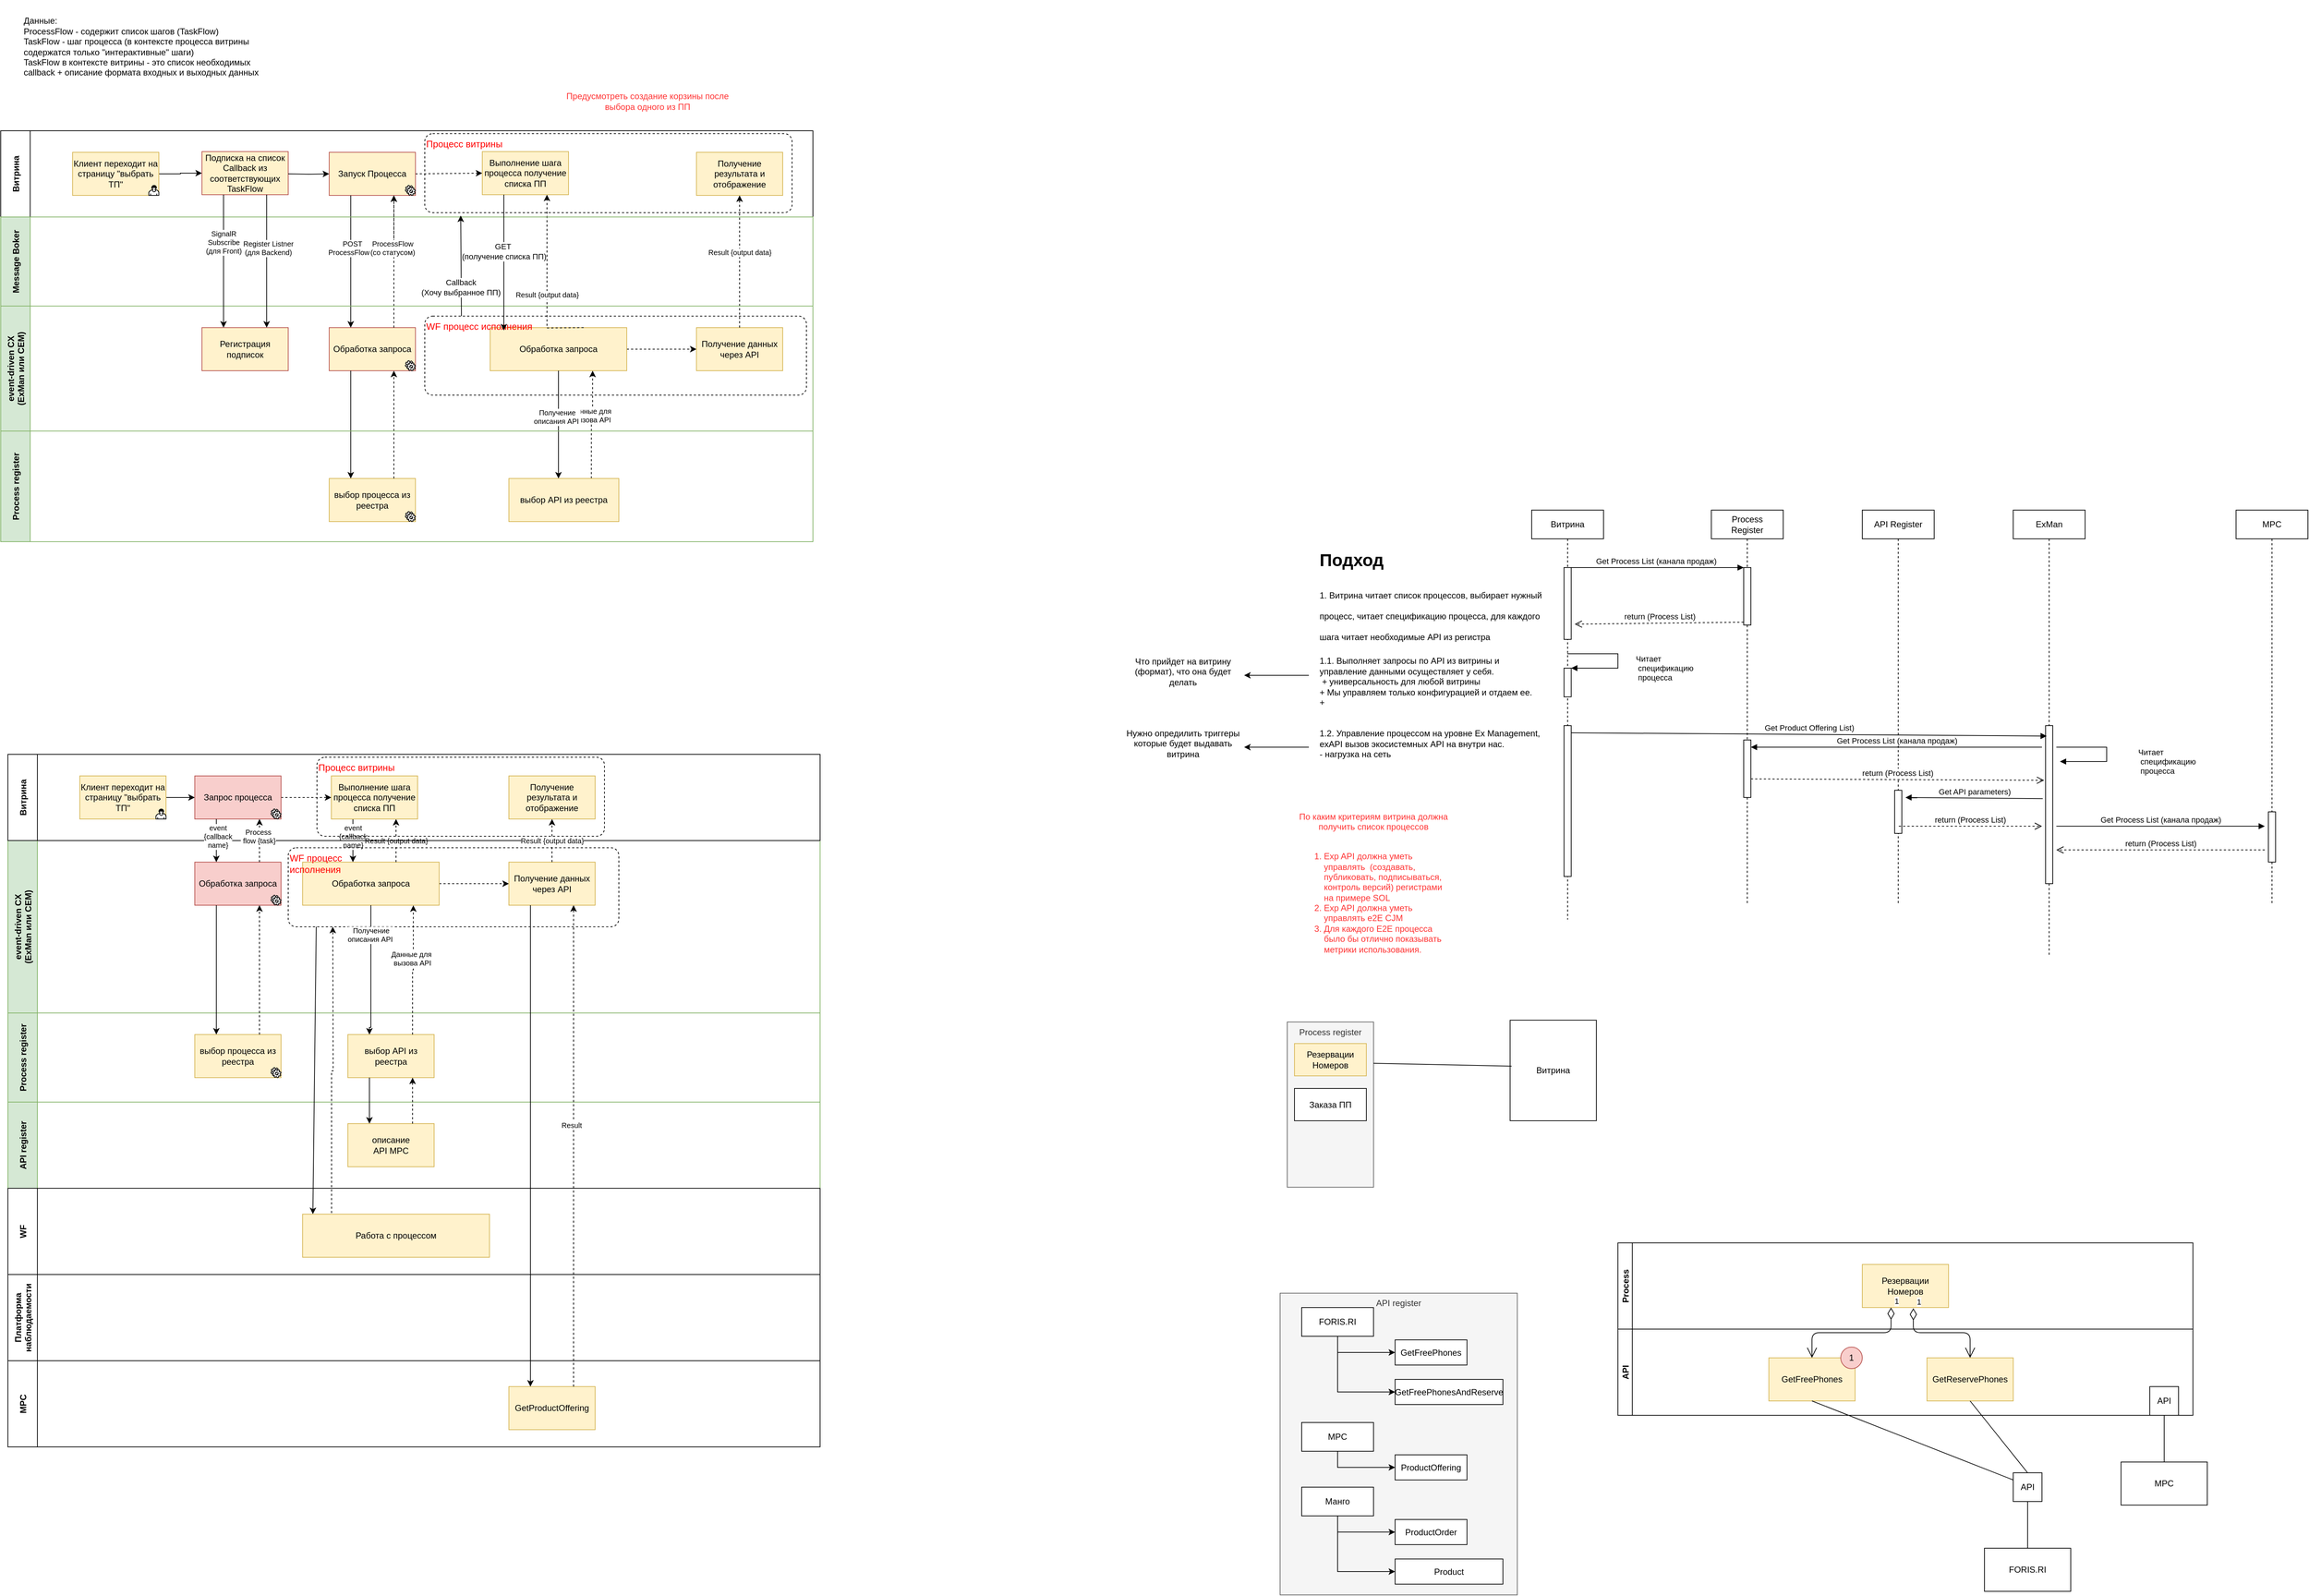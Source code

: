 <mxfile version="14.2.5" type="github">
  <diagram id="ampolG_5GsY7RyZEAxuc" name="Page-1">
    <mxGraphModel dx="3248" dy="2693" grid="1" gridSize="10" guides="1" tooltips="1" connect="1" arrows="1" fold="1" page="1" pageScale="1" pageWidth="827" pageHeight="1169" math="0" shadow="0">
      <root>
        <mxCell id="0" />
        <mxCell id="1" parent="0" />
        <mxCell id="I4ma-wWeDAZJkw1Mpciw-2" value="Резервации Номеров" style="rounded=0;whiteSpace=wrap;html=1;fillColor=#fff2cc;strokeColor=#d6b656;" parent="1" vertex="1">
          <mxGeometry x="580" y="440" width="120" height="60" as="geometry" />
        </mxCell>
        <mxCell id="I4ma-wWeDAZJkw1Mpciw-3" value="GetFreePhones" style="rounded=0;whiteSpace=wrap;html=1;fillColor=#fff2cc;strokeColor=#d6b656;" parent="1" vertex="1">
          <mxGeometry x="450" y="570" width="120" height="60" as="geometry" />
        </mxCell>
        <mxCell id="I4ma-wWeDAZJkw1Mpciw-4" value="GetReservePhones" style="rounded=0;whiteSpace=wrap;html=1;fillColor=#fff2cc;strokeColor=#d6b656;" parent="1" vertex="1">
          <mxGeometry x="670" y="570" width="120" height="60" as="geometry" />
        </mxCell>
        <mxCell id="I4ma-wWeDAZJkw1Mpciw-6" value="1" style="endArrow=open;html=1;endSize=12;startArrow=diamondThin;startSize=14;startFill=0;edgeStyle=orthogonalEdgeStyle;align=left;verticalAlign=bottom;exitX=0.333;exitY=1;exitDx=0;exitDy=0;exitPerimeter=0;" parent="1" source="I4ma-wWeDAZJkw1Mpciw-2" target="I4ma-wWeDAZJkw1Mpciw-3" edge="1">
          <mxGeometry x="-1" y="3" relative="1" as="geometry">
            <mxPoint x="500" y="740" as="sourcePoint" />
            <mxPoint x="670" y="740" as="targetPoint" />
          </mxGeometry>
        </mxCell>
        <mxCell id="I4ma-wWeDAZJkw1Mpciw-7" value="1" style="endArrow=open;html=1;endSize=12;startArrow=diamondThin;startSize=14;startFill=0;edgeStyle=orthogonalEdgeStyle;align=left;verticalAlign=bottom;exitX=0.592;exitY=1.017;exitDx=0;exitDy=0;exitPerimeter=0;" parent="1" source="I4ma-wWeDAZJkw1Mpciw-2" target="I4ma-wWeDAZJkw1Mpciw-4" edge="1">
          <mxGeometry x="-1" y="3" relative="1" as="geometry">
            <mxPoint x="599.96" y="490" as="sourcePoint" />
            <mxPoint x="520" y="580" as="targetPoint" />
          </mxGeometry>
        </mxCell>
        <mxCell id="I4ma-wWeDAZJkw1Mpciw-10" value="Витрина" style="rounded=0;whiteSpace=wrap;html=1;" parent="1" vertex="1">
          <mxGeometry x="90" y="100" width="120" height="140" as="geometry" />
        </mxCell>
        <mxCell id="I4ma-wWeDAZJkw1Mpciw-11" value="MPC" style="rounded=0;whiteSpace=wrap;html=1;" parent="1" vertex="1">
          <mxGeometry x="940" y="715" width="120" height="60" as="geometry" />
        </mxCell>
        <mxCell id="I4ma-wWeDAZJkw1Mpciw-12" value="API" style="whiteSpace=wrap;html=1;aspect=fixed;" parent="1" vertex="1">
          <mxGeometry x="980" y="610" width="40" height="40" as="geometry" />
        </mxCell>
        <mxCell id="I4ma-wWeDAZJkw1Mpciw-14" value="" style="endArrow=none;html=1;exitX=0.5;exitY=0;exitDx=0;exitDy=0;entryX=0.5;entryY=1;entryDx=0;entryDy=0;" parent="1" source="I4ma-wWeDAZJkw1Mpciw-11" target="I4ma-wWeDAZJkw1Mpciw-12" edge="1">
          <mxGeometry width="50" height="50" relative="1" as="geometry">
            <mxPoint x="610" y="550" as="sourcePoint" />
            <mxPoint x="660" y="500" as="targetPoint" />
          </mxGeometry>
        </mxCell>
        <mxCell id="I4ma-wWeDAZJkw1Mpciw-16" value="Process register" style="rounded=0;whiteSpace=wrap;html=1;verticalAlign=top;fillColor=#f5f5f5;strokeColor=#666666;fontColor=#333333;" parent="1" vertex="1">
          <mxGeometry x="-220" y="102.5" width="120" height="230" as="geometry" />
        </mxCell>
        <mxCell id="I4ma-wWeDAZJkw1Mpciw-17" value="Резервации Номеров" style="rounded=0;whiteSpace=wrap;html=1;fillColor=#fff2cc;strokeColor=#d6b656;" parent="1" vertex="1">
          <mxGeometry x="-210" y="132.5" width="100" height="45" as="geometry" />
        </mxCell>
        <mxCell id="I4ma-wWeDAZJkw1Mpciw-18" value="Заказа ПП" style="rounded=0;whiteSpace=wrap;html=1;" parent="1" vertex="1">
          <mxGeometry x="-210" y="195" width="100" height="45" as="geometry" />
        </mxCell>
        <mxCell id="I4ma-wWeDAZJkw1Mpciw-21" value="Витрина" style="shape=umlLifeline;perimeter=lifelinePerimeter;whiteSpace=wrap;html=1;container=1;collapsible=0;recursiveResize=0;outlineConnect=0;" parent="1" vertex="1">
          <mxGeometry x="120" y="-610" width="100" height="570" as="geometry" />
        </mxCell>
        <mxCell id="I4ma-wWeDAZJkw1Mpciw-26" value="" style="html=1;points=[];perimeter=orthogonalPerimeter;" parent="I4ma-wWeDAZJkw1Mpciw-21" vertex="1">
          <mxGeometry x="45" y="80" width="10" height="100" as="geometry" />
        </mxCell>
        <mxCell id="I4ma-wWeDAZJkw1Mpciw-54" value="" style="html=1;points=[];perimeter=orthogonalPerimeter;fontColor=#000000;" parent="I4ma-wWeDAZJkw1Mpciw-21" vertex="1">
          <mxGeometry x="45" y="300" width="10" height="210" as="geometry" />
        </mxCell>
        <mxCell id="I4ma-wWeDAZJkw1Mpciw-22" value="Process&lt;br&gt;Register" style="shape=umlLifeline;perimeter=lifelinePerimeter;whiteSpace=wrap;html=1;container=1;collapsible=0;recursiveResize=0;outlineConnect=0;" parent="1" vertex="1">
          <mxGeometry x="370" y="-610" width="100" height="550" as="geometry" />
        </mxCell>
        <mxCell id="I4ma-wWeDAZJkw1Mpciw-27" value="" style="html=1;points=[];perimeter=orthogonalPerimeter;" parent="I4ma-wWeDAZJkw1Mpciw-22" vertex="1">
          <mxGeometry x="45" y="80" width="10" height="80" as="geometry" />
        </mxCell>
        <mxCell id="6xk-dBPFCgzjhm5DXFw_-33" value="" style="html=1;points=[];perimeter=orthogonalPerimeter;" parent="I4ma-wWeDAZJkw1Mpciw-22" vertex="1">
          <mxGeometry x="45" y="320" width="10" height="80" as="geometry" />
        </mxCell>
        <mxCell id="I4ma-wWeDAZJkw1Mpciw-28" value="Get Process List (канала продаж)" style="html=1;verticalAlign=bottom;endArrow=block;entryX=0;entryY=0;" parent="1" source="I4ma-wWeDAZJkw1Mpciw-21" target="I4ma-wWeDAZJkw1Mpciw-27" edge="1">
          <mxGeometry relative="1" as="geometry">
            <mxPoint x="95" y="-420" as="sourcePoint" />
          </mxGeometry>
        </mxCell>
        <mxCell id="I4ma-wWeDAZJkw1Mpciw-29" value="return (Process List)" style="html=1;verticalAlign=bottom;endArrow=open;dashed=1;endSize=8;exitX=0;exitY=0.95;entryX=1.5;entryY=0.788;entryDx=0;entryDy=0;entryPerimeter=0;" parent="1" source="I4ma-wWeDAZJkw1Mpciw-27" target="I4ma-wWeDAZJkw1Mpciw-26" edge="1">
          <mxGeometry relative="1" as="geometry">
            <mxPoint x="95" y="-344" as="targetPoint" />
          </mxGeometry>
        </mxCell>
        <mxCell id="I4ma-wWeDAZJkw1Mpciw-30" value="" style="endArrow=none;html=1;exitX=1;exitY=0.25;exitDx=0;exitDy=0;entryX=0.017;entryY=0.457;entryDx=0;entryDy=0;entryPerimeter=0;" parent="1" source="I4ma-wWeDAZJkw1Mpciw-16" target="I4ma-wWeDAZJkw1Mpciw-10" edge="1">
          <mxGeometry width="50" height="50" relative="1" as="geometry">
            <mxPoint x="-10" y="202.5" as="sourcePoint" />
            <mxPoint x="40" y="152.5" as="targetPoint" />
          </mxGeometry>
        </mxCell>
        <mxCell id="I4ma-wWeDAZJkw1Mpciw-31" value="По каким критериям витрина должна получить список процессов&lt;br&gt;&lt;br&gt;&lt;div style=&quot;text-align: left&quot;&gt;&lt;ol&gt;&lt;li&gt;Exp API должна уметь управлять&amp;nbsp; (создавать, публиковать, подписываться, контроль версий) регистрами на примере SOL&lt;/li&gt;&lt;li&gt;Exp API должна уметь управлять e2E CJM&lt;/li&gt;&lt;li&gt;Для каждого E2E процесса было бы отлично показывать метрики использования.&lt;/li&gt;&lt;/ol&gt;&lt;/div&gt;" style="text;html=1;strokeColor=none;fillColor=none;align=center;verticalAlign=middle;whiteSpace=wrap;rounded=0;fontColor=#FF3333;" parent="1" vertex="1">
          <mxGeometry x="-210" y="-190" width="220" height="210" as="geometry" />
        </mxCell>
        <mxCell id="I4ma-wWeDAZJkw1Mpciw-32" value="FORIS.RI" style="rounded=0;whiteSpace=wrap;html=1;" parent="1" vertex="1">
          <mxGeometry x="750" y="835" width="120" height="60" as="geometry" />
        </mxCell>
        <mxCell id="I4ma-wWeDAZJkw1Mpciw-33" value="API" style="whiteSpace=wrap;html=1;aspect=fixed;" parent="1" vertex="1">
          <mxGeometry x="790" y="730" width="40" height="40" as="geometry" />
        </mxCell>
        <mxCell id="I4ma-wWeDAZJkw1Mpciw-34" value="" style="endArrow=none;html=1;exitX=0.5;exitY=0;exitDx=0;exitDy=0;entryX=0.5;entryY=1;entryDx=0;entryDy=0;" parent="1" source="I4ma-wWeDAZJkw1Mpciw-32" target="I4ma-wWeDAZJkw1Mpciw-33" edge="1">
          <mxGeometry width="50" height="50" relative="1" as="geometry">
            <mxPoint x="420" y="670" as="sourcePoint" />
            <mxPoint x="470" y="620" as="targetPoint" />
          </mxGeometry>
        </mxCell>
        <mxCell id="I4ma-wWeDAZJkw1Mpciw-35" value="" style="endArrow=none;html=1;fontColor=#FF3333;exitX=0.5;exitY=1;exitDx=0;exitDy=0;entryX=0;entryY=0.25;entryDx=0;entryDy=0;" parent="1" source="I4ma-wWeDAZJkw1Mpciw-3" target="I4ma-wWeDAZJkw1Mpciw-33" edge="1">
          <mxGeometry width="50" height="50" relative="1" as="geometry">
            <mxPoint x="680" y="690" as="sourcePoint" />
            <mxPoint x="730" y="640" as="targetPoint" />
          </mxGeometry>
        </mxCell>
        <mxCell id="I4ma-wWeDAZJkw1Mpciw-36" value="" style="endArrow=none;html=1;fontColor=#FF3333;exitX=0.5;exitY=1;exitDx=0;exitDy=0;entryX=0.5;entryY=0;entryDx=0;entryDy=0;" parent="1" source="I4ma-wWeDAZJkw1Mpciw-4" target="I4ma-wWeDAZJkw1Mpciw-33" edge="1">
          <mxGeometry width="50" height="50" relative="1" as="geometry">
            <mxPoint x="520" y="640" as="sourcePoint" />
            <mxPoint x="800" y="750" as="targetPoint" />
          </mxGeometry>
        </mxCell>
        <mxCell id="I4ma-wWeDAZJkw1Mpciw-37" value="API register" style="rounded=0;whiteSpace=wrap;html=1;verticalAlign=top;fillColor=#f5f5f5;strokeColor=#666666;fontColor=#333333;" parent="1" vertex="1">
          <mxGeometry x="-230" y="480" width="330" height="420" as="geometry" />
        </mxCell>
        <mxCell id="6xk-dBPFCgzjhm5DXFw_-3" style="edgeStyle=orthogonalEdgeStyle;rounded=0;orthogonalLoop=1;jettySize=auto;html=1;exitX=0.5;exitY=1;exitDx=0;exitDy=0;entryX=0;entryY=0.5;entryDx=0;entryDy=0;" parent="1" source="I4ma-wWeDAZJkw1Mpciw-38" target="I4ma-wWeDAZJkw1Mpciw-40" edge="1">
          <mxGeometry relative="1" as="geometry" />
        </mxCell>
        <mxCell id="6xk-dBPFCgzjhm5DXFw_-4" style="edgeStyle=orthogonalEdgeStyle;rounded=0;orthogonalLoop=1;jettySize=auto;html=1;exitX=0.5;exitY=1;exitDx=0;exitDy=0;entryX=0;entryY=0.5;entryDx=0;entryDy=0;" parent="1" source="I4ma-wWeDAZJkw1Mpciw-38" target="I4ma-wWeDAZJkw1Mpciw-41" edge="1">
          <mxGeometry relative="1" as="geometry" />
        </mxCell>
        <mxCell id="I4ma-wWeDAZJkw1Mpciw-38" value="FORIS.RI" style="rounded=0;whiteSpace=wrap;html=1;" parent="1" vertex="1">
          <mxGeometry x="-200" y="500" width="100" height="40" as="geometry" />
        </mxCell>
        <mxCell id="I4ma-wWeDAZJkw1Mpciw-40" value="&lt;span style=&quot;color: rgb(0 , 0 , 0)&quot;&gt;GetFreePhones&lt;/span&gt;" style="rounded=0;whiteSpace=wrap;html=1;fontColor=#FF3333;" parent="1" vertex="1">
          <mxGeometry x="-70" y="545" width="100" height="35" as="geometry" />
        </mxCell>
        <mxCell id="I4ma-wWeDAZJkw1Mpciw-41" value="&lt;font color=&quot;#000000&quot;&gt;GetFreePhonesAndReserve&lt;/font&gt;" style="rounded=0;whiteSpace=wrap;html=1;fontColor=#FF3333;" parent="1" vertex="1">
          <mxGeometry x="-70" y="600" width="150" height="35" as="geometry" />
        </mxCell>
        <mxCell id="I4ma-wWeDAZJkw1Mpciw-45" value="1" style="ellipse;whiteSpace=wrap;html=1;aspect=fixed;fillColor=#f8cecc;strokeColor=#b85450;" parent="1" vertex="1">
          <mxGeometry x="550" y="555" width="30" height="30" as="geometry" />
        </mxCell>
        <mxCell id="I4ma-wWeDAZJkw1Mpciw-51" value="Читает&lt;br&gt;&amp;nbsp;спецификацию&lt;br&gt;&amp;nbsp;процесса" style="edgeStyle=orthogonalEdgeStyle;html=1;align=left;spacingLeft=2;endArrow=block;rounded=0;entryX=1;entryY=0;fontColor=#000000;strokeColor=#000000;" parent="1" edge="1">
          <mxGeometry x="0.164" y="-20" relative="1" as="geometry">
            <mxPoint x="169.5" y="-410" as="sourcePoint" />
            <Array as="points">
              <mxPoint x="240" y="-410" />
              <mxPoint x="240" y="-390" />
            </Array>
            <mxPoint x="175" y="-390" as="targetPoint" />
            <mxPoint x="21" y="20" as="offset" />
          </mxGeometry>
        </mxCell>
        <mxCell id="I4ma-wWeDAZJkw1Mpciw-52" value="" style="html=1;points=[];perimeter=orthogonalPerimeter;fontColor=#FF3333;" parent="1" vertex="1">
          <mxGeometry x="165" y="-390" width="10" height="40" as="geometry" />
        </mxCell>
        <mxCell id="I4ma-wWeDAZJkw1Mpciw-55" value="API Register" style="shape=umlLifeline;perimeter=lifelinePerimeter;whiteSpace=wrap;html=1;container=1;collapsible=0;recursiveResize=0;outlineConnect=0;" parent="1" vertex="1">
          <mxGeometry x="580" y="-610" width="100" height="550" as="geometry" />
        </mxCell>
        <mxCell id="6xk-dBPFCgzjhm5DXFw_-34" value="" style="html=1;points=[];perimeter=orthogonalPerimeter;" parent="I4ma-wWeDAZJkw1Mpciw-55" vertex="1">
          <mxGeometry x="45" y="390" width="10" height="60" as="geometry" />
        </mxCell>
        <mxCell id="I4ma-wWeDAZJkw1Mpciw-59" value="&lt;h1&gt;&lt;span&gt;Подход&lt;/span&gt;&lt;/h1&gt;&lt;h1&gt;&lt;span style=&quot;font-size: 12px ; font-weight: normal&quot;&gt;1. Витрина читает список &lt;/span&gt;&lt;span style=&quot;font-size: 12px ; font-weight: 400&quot;&gt;процессов&lt;/span&gt;&lt;span style=&quot;font-size: 12px ; font-weight: normal&quot;&gt;, &lt;/span&gt;&lt;span style=&quot;font-size: 12px ; font-weight: 400&quot;&gt;выбирает&lt;/span&gt;&lt;span style=&quot;font-size: 12px ; font-weight: normal&quot;&gt;&amp;nbsp;нужный процесс, читает спецификацию процесса, для каждого шага читает необходимые API из регистра&lt;/span&gt;&lt;/h1&gt;&lt;div&gt;&lt;span style=&quot;font-size: 12px ; font-weight: normal&quot;&gt;1.1. Выполняет запросы по API из витрины и управление данными осуществляет у себя.&amp;nbsp;&lt;/span&gt;&lt;/div&gt;&lt;div&gt;&lt;span style=&quot;font-size: 12px ; font-weight: normal&quot;&gt;&amp;nbsp;+ универсальность для любой витрины&lt;/span&gt;&lt;/div&gt;&lt;div&gt;&lt;span style=&quot;font-size: 12px ; font-weight: normal&quot;&gt;+ Мы управляем только конфигурацией и отдаем ее.&lt;/span&gt;&lt;/div&gt;&lt;div&gt;&lt;span style=&quot;font-size: 12px ; font-weight: normal&quot;&gt;+&amp;nbsp;&lt;/span&gt;&lt;/div&gt;&lt;div&gt;&lt;span style=&quot;font-size: 12px ; font-weight: normal&quot;&gt;&lt;br&gt;&lt;/span&gt;&lt;/div&gt;&lt;div&gt;&lt;span style=&quot;font-size: 12px ; font-weight: normal&quot;&gt;&lt;br&gt;&lt;/span&gt;&lt;/div&gt;&lt;div&gt;&lt;span style=&quot;font-size: 12px ; font-weight: normal&quot;&gt;1.2. Управление процессом на уровне Ex Management,&lt;/span&gt;&lt;/div&gt;&lt;div&gt;&lt;span style=&quot;font-size: 12px ; font-weight: normal&quot;&gt;exAPI вызов экосистемных API на внутри нас.&lt;/span&gt;&lt;/div&gt;&lt;div&gt;&lt;span style=&quot;font-size: 12px ; font-weight: normal&quot;&gt;- нагрузка на сеть&lt;/span&gt;&lt;/div&gt;&lt;div&gt;&lt;span style=&quot;font-size: 12px ; font-weight: normal&quot;&gt;&lt;br&gt;&lt;/span&gt;&lt;/div&gt;" style="text;html=1;strokeColor=none;fillColor=none;spacing=5;spacingTop=-20;whiteSpace=wrap;overflow=hidden;rounded=0;fontColor=#000000;" parent="1" vertex="1">
          <mxGeometry x="-180" y="-560" width="320" height="360" as="geometry" />
        </mxCell>
        <mxCell id="6xk-dBPFCgzjhm5DXFw_-7" style="edgeStyle=orthogonalEdgeStyle;rounded=0;orthogonalLoop=1;jettySize=auto;html=1;exitX=0.5;exitY=1;exitDx=0;exitDy=0;entryX=0;entryY=0.5;entryDx=0;entryDy=0;" parent="1" source="6xk-dBPFCgzjhm5DXFw_-9" target="6xk-dBPFCgzjhm5DXFw_-10" edge="1">
          <mxGeometry relative="1" as="geometry" />
        </mxCell>
        <mxCell id="6xk-dBPFCgzjhm5DXFw_-9" value="MPC" style="rounded=0;whiteSpace=wrap;html=1;" parent="1" vertex="1">
          <mxGeometry x="-200" y="660" width="100" height="40" as="geometry" />
        </mxCell>
        <mxCell id="6xk-dBPFCgzjhm5DXFw_-10" value="&lt;font color=&quot;#000000&quot;&gt;ProductOffering&lt;/font&gt;" style="rounded=0;whiteSpace=wrap;html=1;fontColor=#FF3333;" parent="1" vertex="1">
          <mxGeometry x="-70" y="705" width="100" height="35" as="geometry" />
        </mxCell>
        <mxCell id="6xk-dBPFCgzjhm5DXFw_-13" style="edgeStyle=orthogonalEdgeStyle;rounded=0;orthogonalLoop=1;jettySize=auto;html=1;exitX=0.5;exitY=1;exitDx=0;exitDy=0;entryX=0;entryY=0.5;entryDx=0;entryDy=0;" parent="1" source="6xk-dBPFCgzjhm5DXFw_-15" target="6xk-dBPFCgzjhm5DXFw_-16" edge="1">
          <mxGeometry relative="1" as="geometry" />
        </mxCell>
        <mxCell id="6xk-dBPFCgzjhm5DXFw_-14" style="edgeStyle=orthogonalEdgeStyle;rounded=0;orthogonalLoop=1;jettySize=auto;html=1;exitX=0.5;exitY=1;exitDx=0;exitDy=0;entryX=0;entryY=0.5;entryDx=0;entryDy=0;" parent="1" source="6xk-dBPFCgzjhm5DXFw_-15" target="6xk-dBPFCgzjhm5DXFw_-17" edge="1">
          <mxGeometry relative="1" as="geometry" />
        </mxCell>
        <mxCell id="6xk-dBPFCgzjhm5DXFw_-15" value="Манго" style="rounded=0;whiteSpace=wrap;html=1;" parent="1" vertex="1">
          <mxGeometry x="-200" y="750" width="100" height="40" as="geometry" />
        </mxCell>
        <mxCell id="6xk-dBPFCgzjhm5DXFw_-16" value="&lt;span style=&quot;color: rgb(0 , 0 , 0)&quot;&gt;ProductOrder&lt;/span&gt;" style="rounded=0;whiteSpace=wrap;html=1;fontColor=#FF3333;" parent="1" vertex="1">
          <mxGeometry x="-70" y="795" width="100" height="35" as="geometry" />
        </mxCell>
        <mxCell id="6xk-dBPFCgzjhm5DXFw_-17" value="&lt;font color=&quot;#000000&quot;&gt;Product&lt;/font&gt;" style="rounded=0;whiteSpace=wrap;html=1;fontColor=#FF3333;" parent="1" vertex="1">
          <mxGeometry x="-70" y="850" width="150" height="35" as="geometry" />
        </mxCell>
        <mxCell id="6xk-dBPFCgzjhm5DXFw_-18" value="Process" style="swimlane;startSize=20;horizontal=0;" parent="1" vertex="1">
          <mxGeometry x="240" y="410" width="800" height="120" as="geometry" />
        </mxCell>
        <mxCell id="6xk-dBPFCgzjhm5DXFw_-19" value="API" style="swimlane;startSize=20;horizontal=0;" parent="1" vertex="1">
          <mxGeometry x="240" y="530" width="800" height="120" as="geometry" />
        </mxCell>
        <mxCell id="6xk-dBPFCgzjhm5DXFw_-21" value="Что прийдет на витрину (формат), что она будет делать" style="text;html=1;strokeColor=none;fillColor=none;align=center;verticalAlign=middle;whiteSpace=wrap;rounded=0;" parent="1" vertex="1">
          <mxGeometry x="-450" y="-410" width="170" height="50" as="geometry" />
        </mxCell>
        <mxCell id="6xk-dBPFCgzjhm5DXFw_-22" value="" style="endArrow=classic;html=1;" parent="1" edge="1">
          <mxGeometry width="50" height="50" relative="1" as="geometry">
            <mxPoint x="-190" y="-380" as="sourcePoint" />
            <mxPoint x="-280" y="-380" as="targetPoint" />
          </mxGeometry>
        </mxCell>
        <mxCell id="6xk-dBPFCgzjhm5DXFw_-23" value="Нужно опредилить триггеры которые будет выдавать витрина" style="text;html=1;strokeColor=none;fillColor=none;align=center;verticalAlign=middle;whiteSpace=wrap;rounded=0;" parent="1" vertex="1">
          <mxGeometry x="-450" y="-310" width="170" height="50" as="geometry" />
        </mxCell>
        <mxCell id="6xk-dBPFCgzjhm5DXFw_-24" value="" style="endArrow=classic;html=1;" parent="1" edge="1">
          <mxGeometry width="50" height="50" relative="1" as="geometry">
            <mxPoint x="-190" y="-280" as="sourcePoint" />
            <mxPoint x="-280" y="-280" as="targetPoint" />
          </mxGeometry>
        </mxCell>
        <mxCell id="6xk-dBPFCgzjhm5DXFw_-27" value="ExMan" style="shape=umlLifeline;perimeter=lifelinePerimeter;whiteSpace=wrap;html=1;container=1;collapsible=0;recursiveResize=0;outlineConnect=0;" parent="1" vertex="1">
          <mxGeometry x="790" y="-610" width="100" height="620" as="geometry" />
        </mxCell>
        <mxCell id="6xk-dBPFCgzjhm5DXFw_-28" value="" style="html=1;points=[];perimeter=orthogonalPerimeter;" parent="6xk-dBPFCgzjhm5DXFw_-27" vertex="1">
          <mxGeometry x="45" y="300" width="10" height="220" as="geometry" />
        </mxCell>
        <mxCell id="6xk-dBPFCgzjhm5DXFw_-29" value="Get Product Offering List)" style="html=1;verticalAlign=bottom;endArrow=block;entryX=0.16;entryY=0.066;entryDx=0;entryDy=0;entryPerimeter=0;" parent="1" target="6xk-dBPFCgzjhm5DXFw_-28" edge="1">
          <mxGeometry relative="1" as="geometry">
            <mxPoint x="175" y="-300" as="sourcePoint" />
            <mxPoint x="420.5" y="-300" as="targetPoint" />
          </mxGeometry>
        </mxCell>
        <mxCell id="6xk-dBPFCgzjhm5DXFw_-30" value="Читает&lt;br&gt;&amp;nbsp;спецификацию&lt;br&gt;&amp;nbsp;процесса" style="edgeStyle=orthogonalEdgeStyle;html=1;align=left;spacingLeft=2;endArrow=block;rounded=0;entryX=1;entryY=0;fontColor=#000000;strokeColor=#000000;" parent="1" edge="1">
          <mxGeometry x="0.161" y="-40" relative="1" as="geometry">
            <mxPoint x="850" y="-280" as="sourcePoint" />
            <Array as="points">
              <mxPoint x="920" y="-280" />
              <mxPoint x="920" y="-260" />
            </Array>
            <mxPoint x="855" y="-260" as="targetPoint" />
            <mxPoint x="40" y="40" as="offset" />
          </mxGeometry>
        </mxCell>
        <mxCell id="6xk-dBPFCgzjhm5DXFw_-31" value="MPC" style="shape=umlLifeline;perimeter=lifelinePerimeter;whiteSpace=wrap;html=1;container=1;collapsible=0;recursiveResize=0;outlineConnect=0;" parent="1" vertex="1">
          <mxGeometry x="1100" y="-610" width="100" height="550" as="geometry" />
        </mxCell>
        <mxCell id="6xk-dBPFCgzjhm5DXFw_-32" value="" style="html=1;points=[];perimeter=orthogonalPerimeter;" parent="6xk-dBPFCgzjhm5DXFw_-31" vertex="1">
          <mxGeometry x="45" y="420" width="10" height="70" as="geometry" />
        </mxCell>
        <mxCell id="6xk-dBPFCgzjhm5DXFw_-35" value="Get Process List (канала продаж)" style="html=1;verticalAlign=bottom;endArrow=block;" parent="1" target="6xk-dBPFCgzjhm5DXFw_-33" edge="1">
          <mxGeometry relative="1" as="geometry">
            <mxPoint x="830" y="-280" as="sourcePoint" />
            <mxPoint x="425" y="-520" as="targetPoint" />
          </mxGeometry>
        </mxCell>
        <mxCell id="6xk-dBPFCgzjhm5DXFw_-36" value="return (Process List)" style="html=1;verticalAlign=bottom;endArrow=open;dashed=1;endSize=8;exitX=1;exitY=0.677;entryX=-0.206;entryY=0.346;entryDx=0;entryDy=0;entryPerimeter=0;exitDx=0;exitDy=0;exitPerimeter=0;" parent="1" source="6xk-dBPFCgzjhm5DXFw_-33" target="6xk-dBPFCgzjhm5DXFw_-28" edge="1">
          <mxGeometry relative="1" as="geometry">
            <mxPoint x="190" y="-441.2" as="targetPoint" />
            <mxPoint x="425" y="-444" as="sourcePoint" />
          </mxGeometry>
        </mxCell>
        <mxCell id="6xk-dBPFCgzjhm5DXFw_-37" value="Get API parameters)" style="html=1;verticalAlign=bottom;endArrow=block;entryX=1.5;entryY=0.167;entryDx=0;entryDy=0;entryPerimeter=0;exitX=-0.394;exitY=0.462;exitDx=0;exitDy=0;exitPerimeter=0;" parent="1" source="6xk-dBPFCgzjhm5DXFw_-28" target="6xk-dBPFCgzjhm5DXFw_-34" edge="1">
          <mxGeometry relative="1" as="geometry">
            <mxPoint x="840" y="-270" as="sourcePoint" />
            <mxPoint x="435" y="-270" as="targetPoint" />
          </mxGeometry>
        </mxCell>
        <mxCell id="6xk-dBPFCgzjhm5DXFw_-38" value="return (Process List)" style="html=1;verticalAlign=bottom;endArrow=open;dashed=1;endSize=8;exitX=1;exitY=0.677;exitDx=0;exitDy=0;exitPerimeter=0;" parent="1" edge="1">
          <mxGeometry relative="1" as="geometry">
            <mxPoint x="830" y="-170" as="targetPoint" />
            <mxPoint x="630.8" y="-170.0" as="sourcePoint" />
          </mxGeometry>
        </mxCell>
        <mxCell id="6xk-dBPFCgzjhm5DXFw_-39" value="Get Process List (канала продаж)" style="html=1;verticalAlign=bottom;endArrow=block;" parent="1" edge="1">
          <mxGeometry relative="1" as="geometry">
            <mxPoint x="850" y="-170" as="sourcePoint" />
            <mxPoint x="1140" y="-170" as="targetPoint" />
          </mxGeometry>
        </mxCell>
        <mxCell id="6xk-dBPFCgzjhm5DXFw_-40" value="return (Process List)" style="html=1;verticalAlign=bottom;endArrow=open;dashed=1;endSize=8;" parent="1" edge="1">
          <mxGeometry relative="1" as="geometry">
            <mxPoint x="850" y="-137" as="targetPoint" />
            <mxPoint x="1140" y="-137" as="sourcePoint" />
          </mxGeometry>
        </mxCell>
        <mxCell id="HJ34PZKYyBQx5autSI8c-1" value="event-driven CX &#xa;(ExMan или CEM)" style="swimlane;startSize=41;horizontal=0;fillColor=#d5e8d4;strokeColor=#82b366;" parent="1" vertex="1">
          <mxGeometry x="-2000" y="-150" width="1130" height="240" as="geometry" />
        </mxCell>
        <mxCell id="HJ34PZKYyBQx5autSI8c-2" value="Обработка запроса" style="rounded=0;whiteSpace=wrap;html=1;fillColor=#f8cecc;strokeColor=#b85450;" parent="HJ34PZKYyBQx5autSI8c-1" vertex="1">
          <mxGeometry x="260" y="30" width="120" height="60" as="geometry" />
        </mxCell>
        <mxCell id="HJ34PZKYyBQx5autSI8c-3" value="" style="shape=mxgraph.bpmn.service_task;html=1;outlineConnect=0;" parent="HJ34PZKYyBQx5autSI8c-1" vertex="1">
          <mxGeometry x="366" y="76" width="14" height="14" as="geometry" />
        </mxCell>
        <mxCell id="HJ34PZKYyBQx5autSI8c-4" value="" style="edgeStyle=none;rounded=0;orthogonalLoop=1;jettySize=auto;html=1;dashed=1;fontSize=10;fontColor=#FF0000;" parent="HJ34PZKYyBQx5autSI8c-1" source="HJ34PZKYyBQx5autSI8c-5" target="HJ34PZKYyBQx5autSI8c-10" edge="1">
          <mxGeometry relative="1" as="geometry" />
        </mxCell>
        <mxCell id="HJ34PZKYyBQx5autSI8c-5" value="Обработка запроса" style="rounded=0;whiteSpace=wrap;html=1;fillColor=#fff2cc;strokeColor=#d6b656;" parent="HJ34PZKYyBQx5autSI8c-1" vertex="1">
          <mxGeometry x="410" y="30" width="190" height="60" as="geometry" />
        </mxCell>
        <mxCell id="HJ34PZKYyBQx5autSI8c-6" value="" style="edgeStyle=orthogonalEdgeStyle;rounded=0;orthogonalLoop=1;jettySize=auto;html=1;exitX=0.25;exitY=1;exitDx=0;exitDy=0;entryX=0.25;entryY=0;entryDx=0;entryDy=0;" parent="HJ34PZKYyBQx5autSI8c-1" edge="1">
          <mxGeometry relative="1" as="geometry">
            <mxPoint x="480" y="-30.0" as="sourcePoint" />
            <mxPoint x="480" y="30.0" as="targetPoint" />
          </mxGeometry>
        </mxCell>
        <mxCell id="HJ34PZKYyBQx5autSI8c-7" value="event&lt;br style=&quot;font-size: 10px;&quot;&gt;{callback &lt;br style=&quot;font-size: 10px;&quot;&gt;name}" style="text;html=1;align=center;verticalAlign=middle;resizable=0;points=[];labelBackgroundColor=#ffffff;fontSize=10;" parent="HJ34PZKYyBQx5autSI8c-6" vertex="1" connectable="0">
          <mxGeometry x="-0.205" y="1" relative="1" as="geometry">
            <mxPoint x="-1" as="offset" />
          </mxGeometry>
        </mxCell>
        <mxCell id="HJ34PZKYyBQx5autSI8c-8" value="" style="edgeStyle=orthogonalEdgeStyle;rounded=0;orthogonalLoop=1;jettySize=auto;html=1;dashed=1;exitX=0.75;exitY=0;exitDx=0;exitDy=0;entryX=0.75;entryY=1;entryDx=0;entryDy=0;" parent="HJ34PZKYyBQx5autSI8c-1" edge="1">
          <mxGeometry relative="1" as="geometry">
            <mxPoint x="540" y="30.0" as="sourcePoint" />
            <mxPoint x="540" y="-30.0" as="targetPoint" />
          </mxGeometry>
        </mxCell>
        <mxCell id="HJ34PZKYyBQx5autSI8c-9" value="Result {output data}" style="text;html=1;align=center;verticalAlign=middle;resizable=0;points=[];labelBackgroundColor=#ffffff;fontSize=10;" parent="HJ34PZKYyBQx5autSI8c-8" vertex="1" connectable="0">
          <mxGeometry x="0.205" y="3" relative="1" as="geometry">
            <mxPoint x="3" y="6" as="offset" />
          </mxGeometry>
        </mxCell>
        <mxCell id="HJ34PZKYyBQx5autSI8c-10" value="Получение данных через API" style="rounded=0;whiteSpace=wrap;html=1;fillColor=#fff2cc;strokeColor=#d6b656;" parent="HJ34PZKYyBQx5autSI8c-1" vertex="1">
          <mxGeometry x="697" y="30" width="120" height="60" as="geometry" />
        </mxCell>
        <mxCell id="HJ34PZKYyBQx5autSI8c-11" value="WF процесс&#xa;исполнения" style="rounded=1;arcSize=10;dashed=1;strokeColor=#000000;fillColor=none;gradientColor=none;strokeWidth=1;align=left;verticalAlign=top;fontColor=#FF0000;fontSize=13;" parent="HJ34PZKYyBQx5autSI8c-1" vertex="1">
          <mxGeometry x="390" y="10" width="460" height="110" as="geometry" />
        </mxCell>
        <mxCell id="HJ34PZKYyBQx5autSI8c-12" value="API register" style="swimlane;startSize=41;horizontal=0;fillColor=#d5e8d4;strokeColor=#82b366;" parent="1" vertex="1">
          <mxGeometry x="-2000" y="214" width="1130" height="120" as="geometry" />
        </mxCell>
        <mxCell id="HJ34PZKYyBQx5autSI8c-13" value="Process register" style="swimlane;startSize=41;horizontal=0;fillColor=#d5e8d4;strokeColor=#82b366;" parent="HJ34PZKYyBQx5autSI8c-12" vertex="1">
          <mxGeometry y="-124" width="1130" height="124" as="geometry" />
        </mxCell>
        <mxCell id="HJ34PZKYyBQx5autSI8c-14" value="выбор процесса из реестра" style="rounded=0;whiteSpace=wrap;html=1;fillColor=#fff2cc;strokeColor=#d6b656;" parent="HJ34PZKYyBQx5autSI8c-13" vertex="1">
          <mxGeometry x="260" y="30" width="120" height="60" as="geometry" />
        </mxCell>
        <mxCell id="HJ34PZKYyBQx5autSI8c-15" value="" style="shape=mxgraph.bpmn.service_task;html=1;outlineConnect=0;" parent="HJ34PZKYyBQx5autSI8c-13" vertex="1">
          <mxGeometry x="366" y="76" width="14" height="14" as="geometry" />
        </mxCell>
        <mxCell id="HJ34PZKYyBQx5autSI8c-16" value="" style="edgeStyle=orthogonalEdgeStyle;rounded=0;orthogonalLoop=1;jettySize=auto;html=1;exitX=0.25;exitY=1;exitDx=0;exitDy=0;entryX=0.25;entryY=0;entryDx=0;entryDy=0;" parent="HJ34PZKYyBQx5autSI8c-13" source="HJ34PZKYyBQx5autSI8c-2" edge="1">
          <mxGeometry relative="1" as="geometry">
            <mxPoint x="290" y="-30" as="sourcePoint" />
            <mxPoint x="290" y="30" as="targetPoint" />
          </mxGeometry>
        </mxCell>
        <mxCell id="HJ34PZKYyBQx5autSI8c-17" value="" style="rounded=0;orthogonalLoop=1;jettySize=auto;html=1;dashed=1;exitX=0.75;exitY=0;exitDx=0;exitDy=0;entryX=0.75;entryY=1;entryDx=0;entryDy=0;" parent="HJ34PZKYyBQx5autSI8c-13" target="HJ34PZKYyBQx5autSI8c-2" edge="1">
          <mxGeometry relative="1" as="geometry">
            <mxPoint x="350" y="30" as="sourcePoint" />
            <mxPoint x="350" y="-30" as="targetPoint" />
          </mxGeometry>
        </mxCell>
        <mxCell id="HJ34PZKYyBQx5autSI8c-18" value="выбор API из реестра" style="rounded=0;whiteSpace=wrap;html=1;fillColor=#fff2cc;strokeColor=#d6b656;" parent="HJ34PZKYyBQx5autSI8c-13" vertex="1">
          <mxGeometry x="473" y="30" width="120" height="60" as="geometry" />
        </mxCell>
        <mxCell id="HJ34PZKYyBQx5autSI8c-19" value="описание &lt;br&gt;API MPC" style="rounded=0;whiteSpace=wrap;html=1;fillColor=#fff2cc;strokeColor=#d6b656;" parent="HJ34PZKYyBQx5autSI8c-12" vertex="1">
          <mxGeometry x="473" y="30" width="120" height="60" as="geometry" />
        </mxCell>
        <mxCell id="HJ34PZKYyBQx5autSI8c-20" value="" style="rounded=0;orthogonalLoop=1;jettySize=auto;html=1;exitX=0.25;exitY=1;exitDx=0;exitDy=0;entryX=0.25;entryY=0;entryDx=0;entryDy=0;" parent="HJ34PZKYyBQx5autSI8c-12" source="HJ34PZKYyBQx5autSI8c-18" target="HJ34PZKYyBQx5autSI8c-19" edge="1">
          <mxGeometry relative="1" as="geometry">
            <mxPoint x="323" y="-264" as="sourcePoint" />
            <mxPoint x="323" y="-84" as="targetPoint" />
          </mxGeometry>
        </mxCell>
        <mxCell id="HJ34PZKYyBQx5autSI8c-21" value="" style="rounded=0;orthogonalLoop=1;jettySize=auto;html=1;dashed=1;exitX=0.75;exitY=0;exitDx=0;exitDy=0;entryX=0.75;entryY=1;entryDx=0;entryDy=0;" parent="HJ34PZKYyBQx5autSI8c-12" source="HJ34PZKYyBQx5autSI8c-19" target="HJ34PZKYyBQx5autSI8c-18" edge="1">
          <mxGeometry relative="1" as="geometry">
            <mxPoint x="383" y="-84" as="sourcePoint" />
            <mxPoint x="383" y="-264" as="targetPoint" />
          </mxGeometry>
        </mxCell>
        <mxCell id="HJ34PZKYyBQx5autSI8c-22" value="Витрина" style="swimlane;startSize=41;horizontal=0;" parent="1" vertex="1">
          <mxGeometry x="-2000" y="-270" width="1130" height="120" as="geometry" />
        </mxCell>
        <mxCell id="HJ34PZKYyBQx5autSI8c-23" value="Процесс витрины" style="rounded=1;arcSize=10;dashed=1;strokeColor=#000000;fillColor=none;gradientColor=none;strokeWidth=1;align=left;verticalAlign=top;fontColor=#FF0000;fontSize=13;" parent="HJ34PZKYyBQx5autSI8c-22" vertex="1">
          <mxGeometry x="430" y="4" width="400" height="110" as="geometry" />
        </mxCell>
        <mxCell id="HJ34PZKYyBQx5autSI8c-24" value="" style="edgeStyle=orthogonalEdgeStyle;rounded=0;orthogonalLoop=1;jettySize=auto;html=1;" parent="HJ34PZKYyBQx5autSI8c-22" source="HJ34PZKYyBQx5autSI8c-25" target="HJ34PZKYyBQx5autSI8c-27" edge="1">
          <mxGeometry relative="1" as="geometry" />
        </mxCell>
        <mxCell id="HJ34PZKYyBQx5autSI8c-25" value="Клиент переходит на страницу &quot;выбрать ТП&quot;" style="rounded=0;whiteSpace=wrap;html=1;fillColor=#fff2cc;strokeColor=#d6b656;" parent="HJ34PZKYyBQx5autSI8c-22" vertex="1">
          <mxGeometry x="100" y="30" width="120" height="60" as="geometry" />
        </mxCell>
        <mxCell id="HJ34PZKYyBQx5autSI8c-26" value="" style="rounded=0;orthogonalLoop=1;jettySize=auto;html=1;dashed=1;fontSize=13;fontColor=#FF0000;entryX=0;entryY=0.5;entryDx=0;entryDy=0;exitX=1;exitY=0.5;exitDx=0;exitDy=0;" parent="HJ34PZKYyBQx5autSI8c-22" source="HJ34PZKYyBQx5autSI8c-27" target="HJ34PZKYyBQx5autSI8c-30" edge="1">
          <mxGeometry relative="1" as="geometry">
            <mxPoint x="370" y="-40" as="sourcePoint" />
            <mxPoint x="520" y="-30" as="targetPoint" />
          </mxGeometry>
        </mxCell>
        <mxCell id="HJ34PZKYyBQx5autSI8c-27" value="Запрос процесса" style="rounded=0;whiteSpace=wrap;html=1;fillColor=#f8cecc;strokeColor=#b85450;" parent="HJ34PZKYyBQx5autSI8c-22" vertex="1">
          <mxGeometry x="260" y="30" width="120" height="60" as="geometry" />
        </mxCell>
        <mxCell id="HJ34PZKYyBQx5autSI8c-28" value="" style="shape=mxgraph.bpmn.service_task;html=1;outlineConnect=0;" parent="HJ34PZKYyBQx5autSI8c-22" vertex="1">
          <mxGeometry x="366" y="76" width="14" height="14" as="geometry" />
        </mxCell>
        <mxCell id="HJ34PZKYyBQx5autSI8c-29" value="" style="shape=mxgraph.bpmn.user_task;html=1;outlineConnect=0;" parent="HJ34PZKYyBQx5autSI8c-22" vertex="1">
          <mxGeometry x="206" y="76" width="14" height="14" as="geometry" />
        </mxCell>
        <mxCell id="HJ34PZKYyBQx5autSI8c-30" value="Выполнение шага процесса получение списка ПП" style="rounded=0;whiteSpace=wrap;html=1;fillColor=#fff2cc;strokeColor=#d6b656;" parent="HJ34PZKYyBQx5autSI8c-22" vertex="1">
          <mxGeometry x="450" y="30" width="120" height="60" as="geometry" />
        </mxCell>
        <mxCell id="HJ34PZKYyBQx5autSI8c-31" value="Получение результата и отображение" style="rounded=0;whiteSpace=wrap;html=1;fillColor=#fff2cc;strokeColor=#d6b656;" parent="HJ34PZKYyBQx5autSI8c-22" vertex="1">
          <mxGeometry x="697" y="30" width="120" height="60" as="geometry" />
        </mxCell>
        <mxCell id="HJ34PZKYyBQx5autSI8c-32" value="WF" style="swimlane;startSize=41;horizontal=0;" parent="1" vertex="1">
          <mxGeometry x="-2000" y="334" width="1130" height="120" as="geometry" />
        </mxCell>
        <mxCell id="HJ34PZKYyBQx5autSI8c-33" value="Работа с процессом" style="rounded=0;whiteSpace=wrap;html=1;fillColor=#fff2cc;strokeColor=#d6b656;" parent="HJ34PZKYyBQx5autSI8c-32" vertex="1">
          <mxGeometry x="410" y="36" width="260" height="60" as="geometry" />
        </mxCell>
        <mxCell id="HJ34PZKYyBQx5autSI8c-34" value="Платформа &#xa;наблюдаемости" style="swimlane;startSize=41;horizontal=0;" parent="1" vertex="1">
          <mxGeometry x="-2000" y="454" width="1130" height="120" as="geometry" />
        </mxCell>
        <mxCell id="HJ34PZKYyBQx5autSI8c-35" value="" style="edgeStyle=orthogonalEdgeStyle;rounded=0;orthogonalLoop=1;jettySize=auto;html=1;exitX=0.25;exitY=1;exitDx=0;exitDy=0;entryX=0.25;entryY=0;entryDx=0;entryDy=0;" parent="1" source="HJ34PZKYyBQx5autSI8c-27" target="HJ34PZKYyBQx5autSI8c-2" edge="1">
          <mxGeometry relative="1" as="geometry" />
        </mxCell>
        <mxCell id="HJ34PZKYyBQx5autSI8c-36" value="event&lt;br style=&quot;font-size: 10px;&quot;&gt;{callback &lt;br style=&quot;font-size: 10px;&quot;&gt;name}" style="text;html=1;align=center;verticalAlign=middle;resizable=0;points=[];labelBackgroundColor=#ffffff;fontSize=10;" parent="HJ34PZKYyBQx5autSI8c-35" vertex="1" connectable="0">
          <mxGeometry x="-0.205" y="1" relative="1" as="geometry">
            <mxPoint x="1" as="offset" />
          </mxGeometry>
        </mxCell>
        <mxCell id="HJ34PZKYyBQx5autSI8c-37" value="" style="edgeStyle=orthogonalEdgeStyle;rounded=0;orthogonalLoop=1;jettySize=auto;html=1;dashed=1;exitX=0.75;exitY=0;exitDx=0;exitDy=0;entryX=0.75;entryY=1;entryDx=0;entryDy=0;" parent="1" source="HJ34PZKYyBQx5autSI8c-2" target="HJ34PZKYyBQx5autSI8c-27" edge="1">
          <mxGeometry relative="1" as="geometry" />
        </mxCell>
        <mxCell id="HJ34PZKYyBQx5autSI8c-38" value="Process&lt;br style=&quot;font-size: 10px;&quot;&gt;&amp;nbsp;flow {task}" style="text;html=1;align=center;verticalAlign=middle;resizable=0;points=[];labelBackgroundColor=#ffffff;fontSize=10;" parent="HJ34PZKYyBQx5autSI8c-37" vertex="1" connectable="0">
          <mxGeometry x="0.205" y="3" relative="1" as="geometry">
            <mxPoint x="1" as="offset" />
          </mxGeometry>
        </mxCell>
        <mxCell id="HJ34PZKYyBQx5autSI8c-39" value="MPC" style="swimlane;startSize=41;horizontal=0;" parent="1" vertex="1">
          <mxGeometry x="-2000" y="574" width="1130" height="120" as="geometry" />
        </mxCell>
        <mxCell id="HJ34PZKYyBQx5autSI8c-40" value="GetProductOffering" style="rounded=0;whiteSpace=wrap;html=1;fillColor=#fff2cc;strokeColor=#d6b656;" parent="HJ34PZKYyBQx5autSI8c-39" vertex="1">
          <mxGeometry x="697" y="36" width="120" height="60" as="geometry" />
        </mxCell>
        <mxCell id="HJ34PZKYyBQx5autSI8c-41" value="" style="rounded=0;orthogonalLoop=1;jettySize=auto;html=1;dashed=1;exitX=0.75;exitY=0;exitDx=0;exitDy=0;entryX=0.75;entryY=1;entryDx=0;entryDy=0;" parent="1" source="HJ34PZKYyBQx5autSI8c-40" target="HJ34PZKYyBQx5autSI8c-10" edge="1">
          <mxGeometry relative="1" as="geometry">
            <mxPoint x="-1300.5" y="120" as="sourcePoint" />
            <mxPoint x="-1300.5" y="-60" as="targetPoint" />
          </mxGeometry>
        </mxCell>
        <mxCell id="HJ34PZKYyBQx5autSI8c-42" value="Result" style="text;html=1;align=center;verticalAlign=middle;resizable=0;points=[];labelBackgroundColor=#ffffff;fontSize=10;fontColor=#000000;" parent="HJ34PZKYyBQx5autSI8c-41" vertex="1" connectable="0">
          <mxGeometry x="0.087" y="3" relative="1" as="geometry">
            <mxPoint as="offset" />
          </mxGeometry>
        </mxCell>
        <mxCell id="HJ34PZKYyBQx5autSI8c-43" value="" style="rounded=0;orthogonalLoop=1;jettySize=auto;html=1;exitX=0.25;exitY=1;exitDx=0;exitDy=0;entryX=0.25;entryY=0;entryDx=0;entryDy=0;" parent="1" source="HJ34PZKYyBQx5autSI8c-10" target="HJ34PZKYyBQx5autSI8c-40" edge="1">
          <mxGeometry relative="1" as="geometry">
            <mxPoint x="-1360.5" y="-60" as="sourcePoint" />
            <mxPoint x="-1360.5" y="120" as="targetPoint" />
          </mxGeometry>
        </mxCell>
        <mxCell id="HJ34PZKYyBQx5autSI8c-44" value="" style="edgeStyle=orthogonalEdgeStyle;rounded=0;orthogonalLoop=1;jettySize=auto;html=1;dashed=1;exitX=0.5;exitY=0;exitDx=0;exitDy=0;entryX=0.5;entryY=1;entryDx=0;entryDy=0;" parent="1" source="HJ34PZKYyBQx5autSI8c-10" target="HJ34PZKYyBQx5autSI8c-31" edge="1">
          <mxGeometry relative="1" as="geometry">
            <mxPoint x="-1243.29" y="-130.0" as="sourcePoint" />
            <mxPoint x="-1243.29" y="-190.0" as="targetPoint" />
          </mxGeometry>
        </mxCell>
        <mxCell id="HJ34PZKYyBQx5autSI8c-45" value="Result {output data}" style="text;html=1;align=center;verticalAlign=middle;resizable=0;points=[];labelBackgroundColor=#ffffff;fontSize=10;" parent="HJ34PZKYyBQx5autSI8c-44" vertex="1" connectable="0">
          <mxGeometry x="0.205" y="3" relative="1" as="geometry">
            <mxPoint x="3" y="6" as="offset" />
          </mxGeometry>
        </mxCell>
        <mxCell id="HJ34PZKYyBQx5autSI8c-46" value="" style="rounded=0;orthogonalLoop=1;jettySize=auto;html=1;entryX=0.055;entryY=-0.002;entryDx=0;entryDy=0;entryPerimeter=0;" parent="1" target="HJ34PZKYyBQx5autSI8c-33" edge="1">
          <mxGeometry relative="1" as="geometry">
            <mxPoint x="-1571" y="-30" as="sourcePoint" />
            <mxPoint x="-1510.5" y="130" as="targetPoint" />
          </mxGeometry>
        </mxCell>
        <mxCell id="HJ34PZKYyBQx5autSI8c-47" value="" style="edgeStyle=orthogonalEdgeStyle;rounded=0;orthogonalLoop=1;jettySize=auto;html=1;dashed=1;exitX=0.75;exitY=0;exitDx=0;exitDy=0;entryX=0.811;entryY=1.003;entryDx=0;entryDy=0;entryPerimeter=0;" parent="1" source="HJ34PZKYyBQx5autSI8c-18" target="HJ34PZKYyBQx5autSI8c-5" edge="1">
          <mxGeometry relative="1" as="geometry">
            <mxPoint x="-1460.5" y="120" as="sourcePoint" />
            <mxPoint x="-1460.5" y="-60" as="targetPoint" />
          </mxGeometry>
        </mxCell>
        <mxCell id="HJ34PZKYyBQx5autSI8c-48" value="Данные для&lt;br&gt;&amp;nbsp;вызова API" style="text;html=1;align=center;verticalAlign=middle;resizable=0;points=[];labelBackgroundColor=#ffffff;fontSize=10;fontColor=#000000;" parent="HJ34PZKYyBQx5autSI8c-47" vertex="1" connectable="0">
          <mxGeometry x="0.189" y="4" relative="1" as="geometry">
            <mxPoint x="1" as="offset" />
          </mxGeometry>
        </mxCell>
        <mxCell id="HJ34PZKYyBQx5autSI8c-49" value="" style="edgeStyle=orthogonalEdgeStyle;rounded=0;orthogonalLoop=1;jettySize=auto;html=1;dashed=1;exitX=0.155;exitY=-0.025;exitDx=0;exitDy=0;exitPerimeter=0;" parent="1" source="HJ34PZKYyBQx5autSI8c-33" edge="1">
          <mxGeometry relative="1" as="geometry">
            <mxPoint x="-1427" y="130" as="sourcePoint" />
            <mxPoint x="-1548" y="-30" as="targetPoint" />
          </mxGeometry>
        </mxCell>
        <mxCell id="HJ34PZKYyBQx5autSI8c-50" value="" style="edgeStyle=orthogonalEdgeStyle;rounded=0;orthogonalLoop=1;jettySize=auto;html=1;exitX=0.25;exitY=0.727;exitDx=0;exitDy=0;exitPerimeter=0;entryX=0.25;entryY=0;entryDx=0;entryDy=0;" parent="1" source="HJ34PZKYyBQx5autSI8c-11" target="HJ34PZKYyBQx5autSI8c-18" edge="1">
          <mxGeometry relative="1" as="geometry">
            <mxPoint x="-1475.42" y="-60" as="sourcePoint" />
            <mxPoint x="-1500" y="120" as="targetPoint" />
            <Array as="points">
              <mxPoint x="-1495" y="110" />
              <mxPoint x="-1497" y="110" />
            </Array>
          </mxGeometry>
        </mxCell>
        <mxCell id="HJ34PZKYyBQx5autSI8c-51" value="Получение &lt;br&gt;описания API&amp;nbsp;" style="text;html=1;align=center;verticalAlign=middle;resizable=0;points=[];labelBackgroundColor=#ffffff;fontSize=10;fontColor=#000000;" parent="HJ34PZKYyBQx5autSI8c-50" vertex="1" connectable="0">
          <mxGeometry x="-0.2" relative="1" as="geometry">
            <mxPoint y="-32" as="offset" />
          </mxGeometry>
        </mxCell>
        <mxCell id="3lgOOLcY4nh7JQliI2cl-1" value="event-driven CX &#xa;(ExMan или CEM)" style="swimlane;startSize=41;horizontal=0;fillColor=#d5e8d4;strokeColor=#82b366;" vertex="1" parent="1">
          <mxGeometry x="-2010" y="-894" width="1130" height="174" as="geometry" />
        </mxCell>
        <mxCell id="3lgOOLcY4nh7JQliI2cl-2" value="Обработка запроса" style="rounded=0;whiteSpace=wrap;html=1;fillColor=#FFF2CC;strokeColor=#b85450;" vertex="1" parent="3lgOOLcY4nh7JQliI2cl-1">
          <mxGeometry x="457" y="30" width="120" height="60" as="geometry" />
        </mxCell>
        <mxCell id="3lgOOLcY4nh7JQliI2cl-3" value="" style="shape=mxgraph.bpmn.service_task;html=1;outlineConnect=0;" vertex="1" parent="3lgOOLcY4nh7JQliI2cl-1">
          <mxGeometry x="563" y="76" width="14" height="14" as="geometry" />
        </mxCell>
        <mxCell id="3lgOOLcY4nh7JQliI2cl-4" value="" style="edgeStyle=none;rounded=0;orthogonalLoop=1;jettySize=auto;html=1;dashed=1;fontSize=10;fontColor=#FF0000;" edge="1" parent="3lgOOLcY4nh7JQliI2cl-1" source="3lgOOLcY4nh7JQliI2cl-5" target="3lgOOLcY4nh7JQliI2cl-10">
          <mxGeometry relative="1" as="geometry" />
        </mxCell>
        <mxCell id="3lgOOLcY4nh7JQliI2cl-5" value="Обработка запроса" style="rounded=0;whiteSpace=wrap;html=1;fillColor=#fff2cc;strokeColor=#d6b656;" vertex="1" parent="3lgOOLcY4nh7JQliI2cl-1">
          <mxGeometry x="681" y="30" width="190" height="60" as="geometry" />
        </mxCell>
        <mxCell id="3lgOOLcY4nh7JQliI2cl-8" value="" style="edgeStyle=orthogonalEdgeStyle;rounded=0;orthogonalLoop=1;jettySize=auto;html=1;dashed=1;exitX=0.75;exitY=0;exitDx=0;exitDy=0;entryX=0.75;entryY=1;entryDx=0;entryDy=0;" edge="1" parent="3lgOOLcY4nh7JQliI2cl-1" target="3lgOOLcY4nh7JQliI2cl-25">
          <mxGeometry relative="1" as="geometry">
            <mxPoint x="811" y="30.0" as="sourcePoint" />
            <mxPoint x="811" y="-30.0" as="targetPoint" />
            <Array as="points" />
          </mxGeometry>
        </mxCell>
        <mxCell id="3lgOOLcY4nh7JQliI2cl-9" value="Result {output data}" style="text;html=1;align=center;verticalAlign=middle;resizable=0;points=[];labelBackgroundColor=#ffffff;fontSize=10;" vertex="1" connectable="0" parent="3lgOOLcY4nh7JQliI2cl-8">
          <mxGeometry x="0.205" y="3" relative="1" as="geometry">
            <mxPoint x="3" y="45.03" as="offset" />
          </mxGeometry>
        </mxCell>
        <mxCell id="3lgOOLcY4nh7JQliI2cl-10" value="Получение данных через API" style="rounded=0;whiteSpace=wrap;html=1;fillColor=#fff2cc;strokeColor=#d6b656;" vertex="1" parent="3lgOOLcY4nh7JQliI2cl-1">
          <mxGeometry x="968" y="30" width="120" height="60" as="geometry" />
        </mxCell>
        <mxCell id="3lgOOLcY4nh7JQliI2cl-49" value="Регистрация подписок" style="rounded=0;whiteSpace=wrap;html=1;fillColor=#FFF2CC;strokeColor=#b85450;" vertex="1" parent="3lgOOLcY4nh7JQliI2cl-1">
          <mxGeometry x="280" y="30" width="120" height="60" as="geometry" />
        </mxCell>
        <mxCell id="3lgOOLcY4nh7JQliI2cl-11" value="WF процесс исполнения" style="rounded=1;arcSize=10;dashed=1;strokeColor=#000000;fillColor=none;gradientColor=none;strokeWidth=1;align=left;verticalAlign=top;fontColor=#FF0000;fontSize=13;" vertex="1" parent="3lgOOLcY4nh7JQliI2cl-1">
          <mxGeometry x="590" y="14" width="531" height="110" as="geometry" />
        </mxCell>
        <mxCell id="3lgOOLcY4nh7JQliI2cl-12" value="выбор процесса из реестра" style="rounded=0;whiteSpace=wrap;html=1;fillColor=#fff2cc;strokeColor=#d6b656;" vertex="1" parent="1">
          <mxGeometry x="-1553" y="-654" width="120" height="60" as="geometry" />
        </mxCell>
        <mxCell id="3lgOOLcY4nh7JQliI2cl-13" value="" style="shape=mxgraph.bpmn.service_task;html=1;outlineConnect=0;" vertex="1" parent="1">
          <mxGeometry x="-1447" y="-608" width="14" height="14" as="geometry" />
        </mxCell>
        <mxCell id="3lgOOLcY4nh7JQliI2cl-14" value="" style="edgeStyle=orthogonalEdgeStyle;rounded=0;orthogonalLoop=1;jettySize=auto;html=1;exitX=0.25;exitY=1;exitDx=0;exitDy=0;entryX=0.25;entryY=0;entryDx=0;entryDy=0;" edge="1" source="3lgOOLcY4nh7JQliI2cl-2" parent="1">
          <mxGeometry relative="1" as="geometry">
            <mxPoint x="477" y="-804" as="sourcePoint" />
            <mxPoint x="-1523" y="-654" as="targetPoint" />
          </mxGeometry>
        </mxCell>
        <mxCell id="3lgOOLcY4nh7JQliI2cl-15" value="" style="rounded=0;orthogonalLoop=1;jettySize=auto;html=1;dashed=1;exitX=0.75;exitY=0;exitDx=0;exitDy=0;entryX=0.75;entryY=1;entryDx=0;entryDy=0;" edge="1" target="3lgOOLcY4nh7JQliI2cl-2" parent="1">
          <mxGeometry relative="1" as="geometry">
            <mxPoint x="-1463" y="-654" as="sourcePoint" />
            <mxPoint x="537" y="-804" as="targetPoint" />
          </mxGeometry>
        </mxCell>
        <mxCell id="3lgOOLcY4nh7JQliI2cl-17" value="Витрина" style="swimlane;startSize=41;horizontal=0;" vertex="1" parent="1">
          <mxGeometry x="-2010" y="-1138" width="1130" height="120" as="geometry" />
        </mxCell>
        <mxCell id="3lgOOLcY4nh7JQliI2cl-18" value="Процесс витрины" style="rounded=1;arcSize=10;dashed=1;strokeColor=#000000;fillColor=none;gradientColor=none;strokeWidth=1;align=left;verticalAlign=top;fontColor=#FF0000;fontSize=13;" vertex="1" parent="3lgOOLcY4nh7JQliI2cl-17">
          <mxGeometry x="590" y="4" width="511" height="110" as="geometry" />
        </mxCell>
        <mxCell id="3lgOOLcY4nh7JQliI2cl-19" value="" style="edgeStyle=orthogonalEdgeStyle;rounded=0;orthogonalLoop=1;jettySize=auto;html=1;entryX=0;entryY=0.5;entryDx=0;entryDy=0;" edge="1" parent="3lgOOLcY4nh7JQliI2cl-17" source="3lgOOLcY4nh7JQliI2cl-20" target="3lgOOLcY4nh7JQliI2cl-44">
          <mxGeometry relative="1" as="geometry" />
        </mxCell>
        <mxCell id="3lgOOLcY4nh7JQliI2cl-20" value="Клиент переходит на страницу &quot;выбрать ТП&quot;" style="rounded=0;whiteSpace=wrap;html=1;fillColor=#fff2cc;strokeColor=#d6b656;" vertex="1" parent="3lgOOLcY4nh7JQliI2cl-17">
          <mxGeometry x="100" y="30" width="120" height="60" as="geometry" />
        </mxCell>
        <mxCell id="3lgOOLcY4nh7JQliI2cl-21" value="" style="rounded=0;orthogonalLoop=1;jettySize=auto;html=1;dashed=1;fontSize=13;fontColor=#FF0000;entryX=0;entryY=0.5;entryDx=0;entryDy=0;exitX=1;exitY=0.5;exitDx=0;exitDy=0;" edge="1" parent="3lgOOLcY4nh7JQliI2cl-17" source="3lgOOLcY4nh7JQliI2cl-22" target="3lgOOLcY4nh7JQliI2cl-25">
          <mxGeometry relative="1" as="geometry">
            <mxPoint x="567" y="-40" as="sourcePoint" />
            <mxPoint x="717" y="-30" as="targetPoint" />
          </mxGeometry>
        </mxCell>
        <mxCell id="3lgOOLcY4nh7JQliI2cl-22" value="Запуск Процесса" style="rounded=0;whiteSpace=wrap;html=1;fillColor=#FFF2CC;strokeColor=#b85450;" vertex="1" parent="3lgOOLcY4nh7JQliI2cl-17">
          <mxGeometry x="457" y="30" width="120" height="60" as="geometry" />
        </mxCell>
        <mxCell id="3lgOOLcY4nh7JQliI2cl-23" value="" style="shape=mxgraph.bpmn.service_task;html=1;outlineConnect=0;" vertex="1" parent="3lgOOLcY4nh7JQliI2cl-17">
          <mxGeometry x="563" y="76" width="14" height="14" as="geometry" />
        </mxCell>
        <mxCell id="3lgOOLcY4nh7JQliI2cl-24" value="" style="shape=mxgraph.bpmn.user_task;html=1;outlineConnect=0;" vertex="1" parent="3lgOOLcY4nh7JQliI2cl-17">
          <mxGeometry x="206" y="76" width="14" height="14" as="geometry" />
        </mxCell>
        <mxCell id="3lgOOLcY4nh7JQliI2cl-25" value="Выполнение шага процесса получение списка ПП" style="rounded=0;whiteSpace=wrap;html=1;fillColor=#fff2cc;strokeColor=#d6b656;" vertex="1" parent="3lgOOLcY4nh7JQliI2cl-17">
          <mxGeometry x="670" y="29" width="120" height="60" as="geometry" />
        </mxCell>
        <mxCell id="3lgOOLcY4nh7JQliI2cl-26" value="Получение результата и отображение" style="rounded=0;whiteSpace=wrap;html=1;fillColor=#fff2cc;strokeColor=#d6b656;" vertex="1" parent="3lgOOLcY4nh7JQliI2cl-17">
          <mxGeometry x="968" y="30" width="120" height="60" as="geometry" />
        </mxCell>
        <mxCell id="3lgOOLcY4nh7JQliI2cl-44" value="Подписка на список Callback из соответствующих TaskFlow" style="rounded=0;whiteSpace=wrap;html=1;fillColor=#FFF2CC;strokeColor=#b85450;" vertex="1" parent="3lgOOLcY4nh7JQliI2cl-17">
          <mxGeometry x="280" y="29" width="120" height="60" as="geometry" />
        </mxCell>
        <mxCell id="3lgOOLcY4nh7JQliI2cl-46" value="" style="edgeStyle=orthogonalEdgeStyle;rounded=0;orthogonalLoop=1;jettySize=auto;html=1;entryX=0;entryY=0.5;entryDx=0;entryDy=0;" edge="1" parent="3lgOOLcY4nh7JQliI2cl-17" target="3lgOOLcY4nh7JQliI2cl-22">
          <mxGeometry relative="1" as="geometry">
            <mxPoint x="400" y="60" as="sourcePoint" />
            <mxPoint x="-1730" y="-1081" as="targetPoint" />
          </mxGeometry>
        </mxCell>
        <mxCell id="3lgOOLcY4nh7JQliI2cl-27" value="" style="edgeStyle=orthogonalEdgeStyle;rounded=0;orthogonalLoop=1;jettySize=auto;html=1;exitX=0.25;exitY=1;exitDx=0;exitDy=0;entryX=0.25;entryY=0;entryDx=0;entryDy=0;" edge="1" source="3lgOOLcY4nh7JQliI2cl-22" target="3lgOOLcY4nh7JQliI2cl-2" parent="1">
          <mxGeometry relative="1" as="geometry">
            <mxPoint x="-1510" y="-950" as="sourcePoint" />
            <mxPoint x="-1340" y="-990" as="targetPoint" />
          </mxGeometry>
        </mxCell>
        <mxCell id="3lgOOLcY4nh7JQliI2cl-28" value="POST&lt;br&gt;ProcessFlowID" style="text;html=1;align=center;verticalAlign=middle;resizable=0;points=[];labelBackgroundColor=#ffffff;fontSize=10;" vertex="1" connectable="0" parent="3lgOOLcY4nh7JQliI2cl-27">
          <mxGeometry x="-0.205" y="1" relative="1" as="geometry">
            <mxPoint x="1" as="offset" />
          </mxGeometry>
        </mxCell>
        <mxCell id="3lgOOLcY4nh7JQliI2cl-29" value="" style="edgeStyle=orthogonalEdgeStyle;rounded=0;orthogonalLoop=1;jettySize=auto;html=1;dashed=1;exitX=0.75;exitY=0;exitDx=0;exitDy=0;entryX=0.75;entryY=1;entryDx=0;entryDy=0;" edge="1" source="3lgOOLcY4nh7JQliI2cl-2" target="3lgOOLcY4nh7JQliI2cl-22" parent="1">
          <mxGeometry relative="1" as="geometry" />
        </mxCell>
        <mxCell id="3lgOOLcY4nh7JQliI2cl-30" value="ProcessFlow&lt;br&gt;(со статусом)" style="text;html=1;align=center;verticalAlign=middle;resizable=0;points=[];labelBackgroundColor=#ffffff;fontSize=10;" vertex="1" connectable="0" parent="3lgOOLcY4nh7JQliI2cl-29">
          <mxGeometry x="0.205" y="3" relative="1" as="geometry">
            <mxPoint x="1" as="offset" />
          </mxGeometry>
        </mxCell>
        <mxCell id="3lgOOLcY4nh7JQliI2cl-31" value="" style="edgeStyle=orthogonalEdgeStyle;rounded=0;orthogonalLoop=1;jettySize=auto;html=1;dashed=1;exitX=0.5;exitY=0;exitDx=0;exitDy=0;entryX=0.5;entryY=1;entryDx=0;entryDy=0;" edge="1" source="3lgOOLcY4nh7JQliI2cl-10" target="3lgOOLcY4nh7JQliI2cl-26" parent="1">
          <mxGeometry relative="1" as="geometry">
            <mxPoint x="-982.29" y="-1000.0" as="sourcePoint" />
            <mxPoint x="-982.29" y="-1060.0" as="targetPoint" />
          </mxGeometry>
        </mxCell>
        <mxCell id="3lgOOLcY4nh7JQliI2cl-32" value="Result {output data}" style="text;html=1;align=center;verticalAlign=middle;resizable=0;points=[];labelBackgroundColor=#ffffff;fontSize=10;" vertex="1" connectable="0" parent="3lgOOLcY4nh7JQliI2cl-31">
          <mxGeometry x="0.205" y="3" relative="1" as="geometry">
            <mxPoint x="3" y="6" as="offset" />
          </mxGeometry>
        </mxCell>
        <mxCell id="3lgOOLcY4nh7JQliI2cl-33" value="" style="edgeStyle=orthogonalEdgeStyle;rounded=0;orthogonalLoop=1;jettySize=auto;html=1;dashed=1;exitX=0.75;exitY=0;exitDx=0;exitDy=0;entryX=0.75;entryY=1;entryDx=0;entryDy=0;" edge="1" source="3lgOOLcY4nh7JQliI2cl-16" target="3lgOOLcY4nh7JQliI2cl-5" parent="1">
          <mxGeometry relative="1" as="geometry">
            <mxPoint x="-1199.5" y="-654" as="sourcePoint" />
            <mxPoint x="-1199.5" y="-834" as="targetPoint" />
            <Array as="points" />
          </mxGeometry>
        </mxCell>
        <mxCell id="3lgOOLcY4nh7JQliI2cl-34" value="Данные для&lt;br&gt;&amp;nbsp;вызова API" style="text;html=1;align=center;verticalAlign=middle;resizable=0;points=[];labelBackgroundColor=#ffffff;fontSize=10;fontColor=#000000;" vertex="1" connectable="0" parent="3lgOOLcY4nh7JQliI2cl-33">
          <mxGeometry x="0.189" y="4" relative="1" as="geometry">
            <mxPoint x="1" as="offset" />
          </mxGeometry>
        </mxCell>
        <mxCell id="3lgOOLcY4nh7JQliI2cl-35" value="" style="edgeStyle=orthogonalEdgeStyle;rounded=0;orthogonalLoop=1;jettySize=auto;html=1;" edge="1" source="3lgOOLcY4nh7JQliI2cl-5" target="3lgOOLcY4nh7JQliI2cl-16" parent="1">
          <mxGeometry relative="1" as="geometry">
            <mxPoint x="-1264" y="-800" as="sourcePoint" />
            <mxPoint x="-1234" y="-660" as="targetPoint" />
            <Array as="points">
              <mxPoint x="-1234" y="-690" />
              <mxPoint x="-1234" y="-690" />
            </Array>
          </mxGeometry>
        </mxCell>
        <mxCell id="3lgOOLcY4nh7JQliI2cl-36" value="Получение &lt;br&gt;описания API&amp;nbsp;" style="text;html=1;align=center;verticalAlign=middle;resizable=0;points=[];labelBackgroundColor=#ffffff;fontSize=10;fontColor=#000000;" vertex="1" connectable="0" parent="3lgOOLcY4nh7JQliI2cl-35">
          <mxGeometry x="-0.2" relative="1" as="geometry">
            <mxPoint x="-2.05" y="3.79" as="offset" />
          </mxGeometry>
        </mxCell>
        <mxCell id="3lgOOLcY4nh7JQliI2cl-43" value="&lt;div&gt;&lt;span&gt;Данные:&lt;/span&gt;&lt;/div&gt;&lt;div&gt;&lt;span&gt;ProcessFlow - содержит список шагов (TaskFlow)&lt;/span&gt;&lt;/div&gt;&lt;div&gt;&lt;span&gt;TaskFlow - шаг процесса (в контексте процесса витрины содержатся только &quot;интерактивные&quot; шаги)&lt;/span&gt;&lt;/div&gt;&lt;div&gt;&lt;span&gt;TaskFlow в контексте витрины - это список необходимых callback + описание формата входных и выходных данных&lt;/span&gt;&lt;/div&gt;" style="text;html=1;strokeColor=none;fillColor=none;align=left;verticalAlign=middle;whiteSpace=wrap;rounded=0;" vertex="1" parent="1">
          <mxGeometry x="-1980" y="-1320" width="340" height="130" as="geometry" />
        </mxCell>
        <mxCell id="3lgOOLcY4nh7JQliI2cl-52" value="Message Boker" style="swimlane;startSize=41;horizontal=0;fillColor=#d5e8d4;strokeColor=#82b366;" vertex="1" parent="1">
          <mxGeometry x="-2010" y="-1018" width="1130" height="124" as="geometry" />
        </mxCell>
        <mxCell id="3lgOOLcY4nh7JQliI2cl-56" value="" style="rounded=0;orthogonalLoop=1;jettySize=auto;html=1;dashed=1;exitX=0.75;exitY=0;exitDx=0;exitDy=0;entryX=0.75;entryY=1;entryDx=0;entryDy=0;" edge="1" parent="3lgOOLcY4nh7JQliI2cl-52">
          <mxGeometry relative="1" as="geometry">
            <mxPoint x="547" y="30" as="sourcePoint" />
            <mxPoint x="547" y="-30" as="targetPoint" />
          </mxGeometry>
        </mxCell>
        <mxCell id="3lgOOLcY4nh7JQliI2cl-50" value="" style="edgeStyle=orthogonalEdgeStyle;rounded=0;orthogonalLoop=1;jettySize=auto;html=1;exitX=0.75;exitY=1;exitDx=0;exitDy=0;entryX=0.75;entryY=0;entryDx=0;entryDy=0;" edge="1" parent="1" source="3lgOOLcY4nh7JQliI2cl-44" target="3lgOOLcY4nh7JQliI2cl-49">
          <mxGeometry relative="1" as="geometry">
            <mxPoint x="-1654" y="-924" as="sourcePoint" />
            <mxPoint x="-1654" y="-864" as="targetPoint" />
          </mxGeometry>
        </mxCell>
        <mxCell id="3lgOOLcY4nh7JQliI2cl-51" value="Register Listner&lt;br&gt;(для Backend)" style="text;html=1;align=center;verticalAlign=middle;resizable=0;points=[];labelBackgroundColor=#ffffff;fontSize=10;" vertex="1" connectable="0" parent="3lgOOLcY4nh7JQliI2cl-50">
          <mxGeometry x="-0.205" y="1" relative="1" as="geometry">
            <mxPoint x="1" as="offset" />
          </mxGeometry>
        </mxCell>
        <mxCell id="3lgOOLcY4nh7JQliI2cl-47" value="" style="edgeStyle=orthogonalEdgeStyle;rounded=0;orthogonalLoop=1;jettySize=auto;html=1;entryX=0.25;entryY=0;entryDx=0;entryDy=0;exitX=0.25;exitY=1;exitDx=0;exitDy=0;" edge="1" parent="1" source="3lgOOLcY4nh7JQliI2cl-44" target="3lgOOLcY4nh7JQliI2cl-49">
          <mxGeometry relative="1" as="geometry">
            <mxPoint x="-1700" y="-980" as="sourcePoint" />
            <mxPoint x="-1710" y="-842.5" as="targetPoint" />
          </mxGeometry>
        </mxCell>
        <mxCell id="3lgOOLcY4nh7JQliI2cl-48" value="SignalR &lt;br&gt;Subscribe&lt;br&gt;(для Front)" style="text;html=1;align=center;verticalAlign=middle;resizable=0;points=[];labelBackgroundColor=#ffffff;fontSize=10;" vertex="1" connectable="0" parent="3lgOOLcY4nh7JQliI2cl-47">
          <mxGeometry x="-0.205" y="1" relative="1" as="geometry">
            <mxPoint x="-1" y="-8.21" as="offset" />
          </mxGeometry>
        </mxCell>
        <mxCell id="3lgOOLcY4nh7JQliI2cl-37" value="Process register" style="swimlane;startSize=41;horizontal=0;fillColor=#d5e8d4;strokeColor=#82b366;" vertex="1" parent="1">
          <mxGeometry x="-2010" y="-720" width="1130" height="154" as="geometry" />
        </mxCell>
        <mxCell id="3lgOOLcY4nh7JQliI2cl-16" value="выбор API из реестра" style="rounded=0;whiteSpace=wrap;html=1;fillColor=#fff2cc;strokeColor=#d6b656;" vertex="1" parent="3lgOOLcY4nh7JQliI2cl-37">
          <mxGeometry x="707" y="66" width="153" height="60" as="geometry" />
        </mxCell>
        <mxCell id="3lgOOLcY4nh7JQliI2cl-62" value="" style="endArrow=classic;html=1;exitX=0.25;exitY=1;exitDx=0;exitDy=0;" edge="1" parent="1" source="3lgOOLcY4nh7JQliI2cl-25">
          <mxGeometry width="50" height="50" relative="1" as="geometry">
            <mxPoint x="-1340" y="-830" as="sourcePoint" />
            <mxPoint x="-1310" y="-860" as="targetPoint" />
          </mxGeometry>
        </mxCell>
        <mxCell id="3lgOOLcY4nh7JQliI2cl-63" value="GET&amp;nbsp;&lt;br&gt;(получение списка ПП)" style="edgeLabel;html=1;align=center;verticalAlign=middle;resizable=0;points=[];" vertex="1" connectable="0" parent="3lgOOLcY4nh7JQliI2cl-62">
          <mxGeometry x="0.285" relative="1" as="geometry">
            <mxPoint y="-42.69" as="offset" />
          </mxGeometry>
        </mxCell>
        <mxCell id="3lgOOLcY4nh7JQliI2cl-65" value="" style="endArrow=classic;html=1;" edge="1" parent="1">
          <mxGeometry width="50" height="50" relative="1" as="geometry">
            <mxPoint x="-1369" y="-880" as="sourcePoint" />
            <mxPoint x="-1370" y="-1020" as="targetPoint" />
          </mxGeometry>
        </mxCell>
        <mxCell id="3lgOOLcY4nh7JQliI2cl-66" value="Callback&lt;br&gt;(Хочу выбранное ПП)" style="edgeLabel;html=1;align=center;verticalAlign=middle;resizable=0;points=[];" vertex="1" connectable="0" parent="3lgOOLcY4nh7JQliI2cl-65">
          <mxGeometry x="-0.144" y="-2" relative="1" as="geometry">
            <mxPoint x="-2.57" y="20.01" as="offset" />
          </mxGeometry>
        </mxCell>
        <mxCell id="3lgOOLcY4nh7JQliI2cl-69" value="&lt;font color=&quot;#ff3333&quot;&gt;Предусмотреть создание корзины после выбора одного из ПП&lt;/font&gt;" style="text;html=1;strokeColor=#FFFFFF;fillColor=none;align=center;verticalAlign=middle;whiteSpace=wrap;rounded=0;" vertex="1" parent="1">
          <mxGeometry x="-1230" y="-1189" width="240" height="20" as="geometry" />
        </mxCell>
      </root>
    </mxGraphModel>
  </diagram>
</mxfile>
